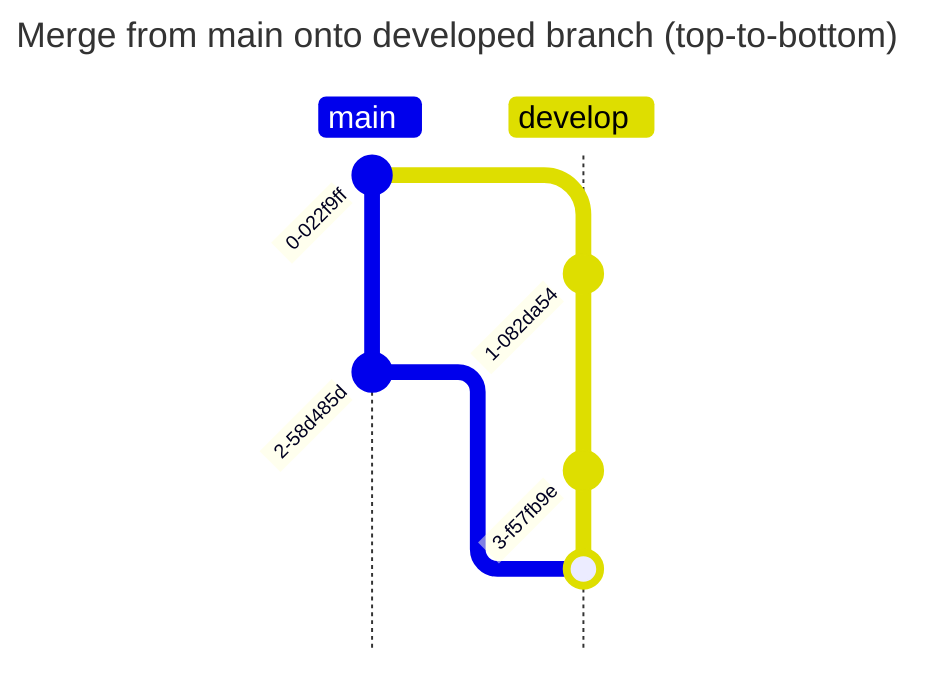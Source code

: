 ---
title: Merge from main onto developed branch (top-to-bottom)
---
gitGraph TB:
commit
branch develop
commit
checkout main
commit
checkout develop
commit
merge main